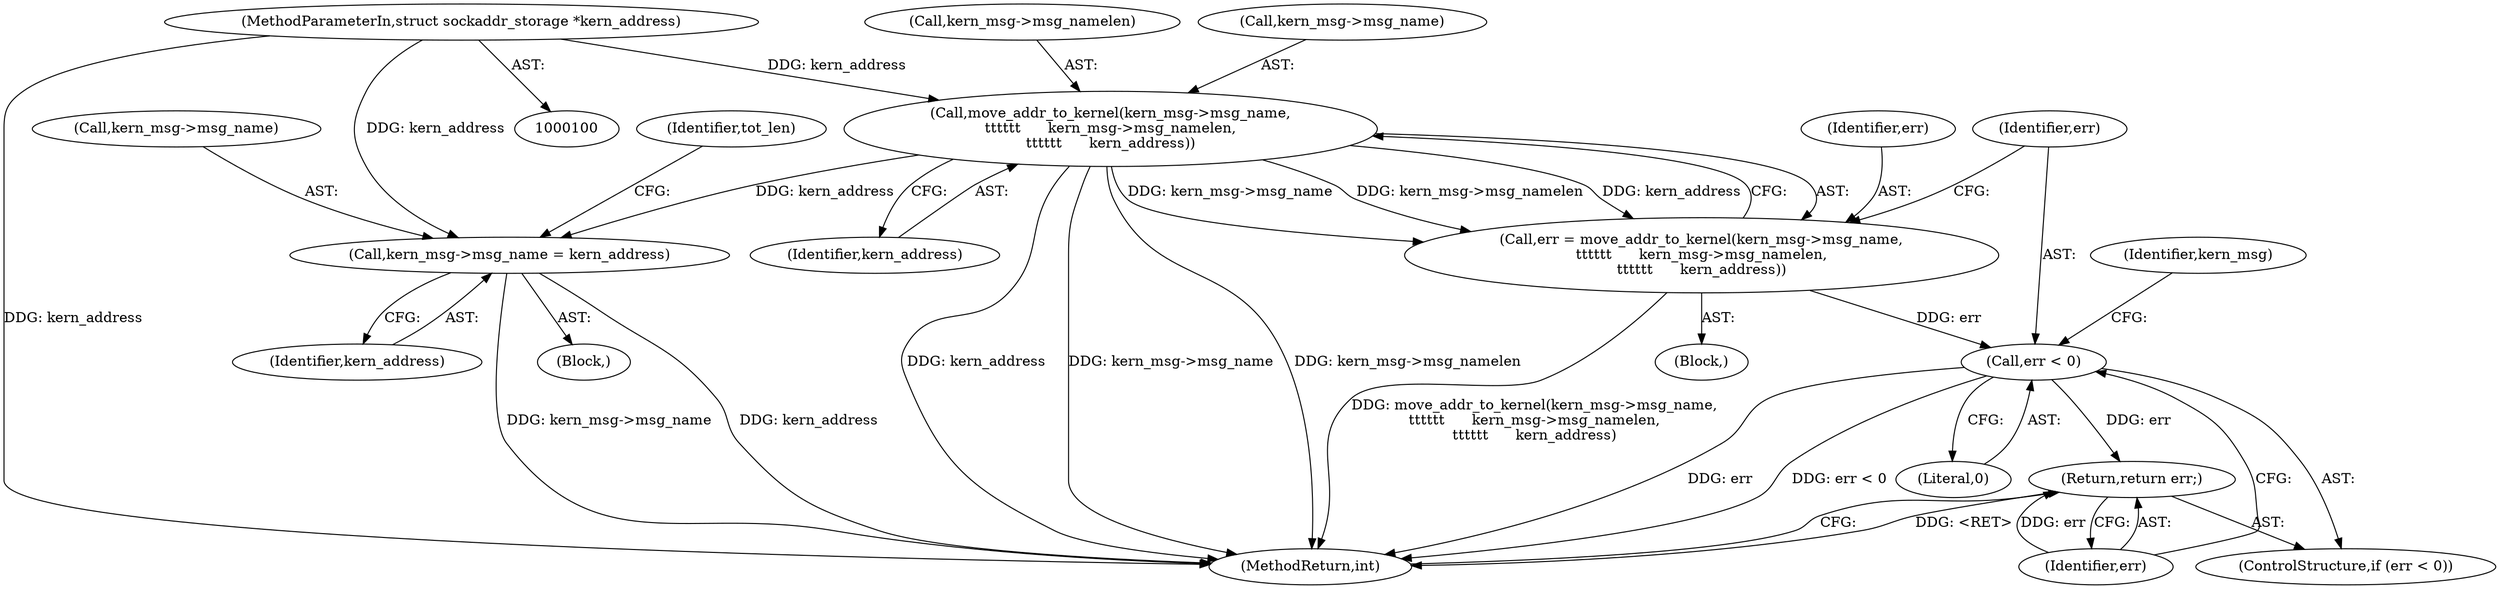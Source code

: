 digraph "0_linux_f3d3342602f8bcbf37d7c46641cb9bca7618eb1c_13@pointer" {
"1000120" [label="(Call,move_addr_to_kernel(kern_msg->msg_name,\n\t\t\t\t\t\t      kern_msg->msg_namelen,\n\t\t\t\t\t\t      kern_address))"];
"1000103" [label="(MethodParameterIn,struct sockaddr_storage *kern_address)"];
"1000118" [label="(Call,err = move_addr_to_kernel(kern_msg->msg_name,\n\t\t\t\t\t\t      kern_msg->msg_namelen,\n\t\t\t\t\t\t      kern_address))"];
"1000129" [label="(Call,err < 0)"];
"1000132" [label="(Return,return err;)"];
"1000134" [label="(Call,kern_msg->msg_name = kern_address)"];
"1000128" [label="(ControlStructure,if (err < 0))"];
"1000130" [label="(Identifier,err)"];
"1000111" [label="(Block,)"];
"1000120" [label="(Call,move_addr_to_kernel(kern_msg->msg_name,\n\t\t\t\t\t\t      kern_msg->msg_namelen,\n\t\t\t\t\t\t      kern_address))"];
"1000119" [label="(Identifier,err)"];
"1000118" [label="(Call,err = move_addr_to_kernel(kern_msg->msg_name,\n\t\t\t\t\t\t      kern_msg->msg_namelen,\n\t\t\t\t\t\t      kern_address))"];
"1000136" [label="(Identifier,kern_msg)"];
"1000138" [label="(Identifier,kern_address)"];
"1000135" [label="(Call,kern_msg->msg_name)"];
"1000146" [label="(Identifier,tot_len)"];
"1000124" [label="(Call,kern_msg->msg_namelen)"];
"1000129" [label="(Call,err < 0)"];
"1000133" [label="(Identifier,err)"];
"1000131" [label="(Literal,0)"];
"1000127" [label="(Identifier,kern_address)"];
"1000168" [label="(MethodReturn,int)"];
"1000103" [label="(MethodParameterIn,struct sockaddr_storage *kern_address)"];
"1000116" [label="(Block,)"];
"1000134" [label="(Call,kern_msg->msg_name = kern_address)"];
"1000132" [label="(Return,return err;)"];
"1000121" [label="(Call,kern_msg->msg_name)"];
"1000120" -> "1000118"  [label="AST: "];
"1000120" -> "1000127"  [label="CFG: "];
"1000121" -> "1000120"  [label="AST: "];
"1000124" -> "1000120"  [label="AST: "];
"1000127" -> "1000120"  [label="AST: "];
"1000118" -> "1000120"  [label="CFG: "];
"1000120" -> "1000168"  [label="DDG: kern_address"];
"1000120" -> "1000168"  [label="DDG: kern_msg->msg_name"];
"1000120" -> "1000168"  [label="DDG: kern_msg->msg_namelen"];
"1000120" -> "1000118"  [label="DDG: kern_msg->msg_name"];
"1000120" -> "1000118"  [label="DDG: kern_msg->msg_namelen"];
"1000120" -> "1000118"  [label="DDG: kern_address"];
"1000103" -> "1000120"  [label="DDG: kern_address"];
"1000120" -> "1000134"  [label="DDG: kern_address"];
"1000103" -> "1000100"  [label="AST: "];
"1000103" -> "1000168"  [label="DDG: kern_address"];
"1000103" -> "1000134"  [label="DDG: kern_address"];
"1000118" -> "1000116"  [label="AST: "];
"1000119" -> "1000118"  [label="AST: "];
"1000130" -> "1000118"  [label="CFG: "];
"1000118" -> "1000168"  [label="DDG: move_addr_to_kernel(kern_msg->msg_name,\n\t\t\t\t\t\t      kern_msg->msg_namelen,\n\t\t\t\t\t\t      kern_address)"];
"1000118" -> "1000129"  [label="DDG: err"];
"1000129" -> "1000128"  [label="AST: "];
"1000129" -> "1000131"  [label="CFG: "];
"1000130" -> "1000129"  [label="AST: "];
"1000131" -> "1000129"  [label="AST: "];
"1000133" -> "1000129"  [label="CFG: "];
"1000136" -> "1000129"  [label="CFG: "];
"1000129" -> "1000168"  [label="DDG: err"];
"1000129" -> "1000168"  [label="DDG: err < 0"];
"1000129" -> "1000132"  [label="DDG: err"];
"1000132" -> "1000128"  [label="AST: "];
"1000132" -> "1000133"  [label="CFG: "];
"1000133" -> "1000132"  [label="AST: "];
"1000168" -> "1000132"  [label="CFG: "];
"1000132" -> "1000168"  [label="DDG: <RET>"];
"1000133" -> "1000132"  [label="DDG: err"];
"1000134" -> "1000111"  [label="AST: "];
"1000134" -> "1000138"  [label="CFG: "];
"1000135" -> "1000134"  [label="AST: "];
"1000138" -> "1000134"  [label="AST: "];
"1000146" -> "1000134"  [label="CFG: "];
"1000134" -> "1000168"  [label="DDG: kern_address"];
"1000134" -> "1000168"  [label="DDG: kern_msg->msg_name"];
}
